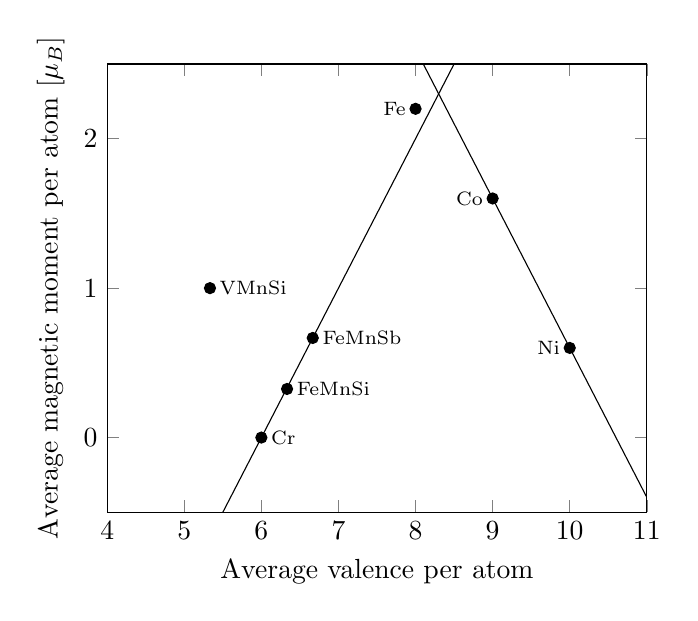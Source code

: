 \begin{tikzpicture}
\pgfplotsset{
  data/.style={
    scatter,
    mark=*,
    only marks,
    nodes near coords,
    point meta=explicit symbolic,
    every node near coord/.append style={
      font=\scriptsize,
      anchor=0,
    },
  },
}
\begin{axis}[
  xlabel={Average valence per atom},
  ylabel={Average magnetic moment per atom [$\mu_B$]},
  xmin=4,
  xmax=11,
  ymin=-0.5,
  ymax=2.5,
  domain=4:12,
]
\addplot[no marks,black] {x-6};
\addplot[no marks,black] {10.6-x};
\addplot[data] coordinates
{
  (10,0.6) [Ni]
  (9.0,1.6) [Co]
  (8,2.2) [Fe]
};
\addplot[data,every node near coord/.append style={anchor=180}] coordinates
{
  (6.0,0.0) [Cr]
  (20/3,2/3) [FeMnSb]
  (19/3,0.976/3) [FeMnSi]
  (16/3,1.0) [VMnSi]
};
\end{axis}
\end{tikzpicture}
